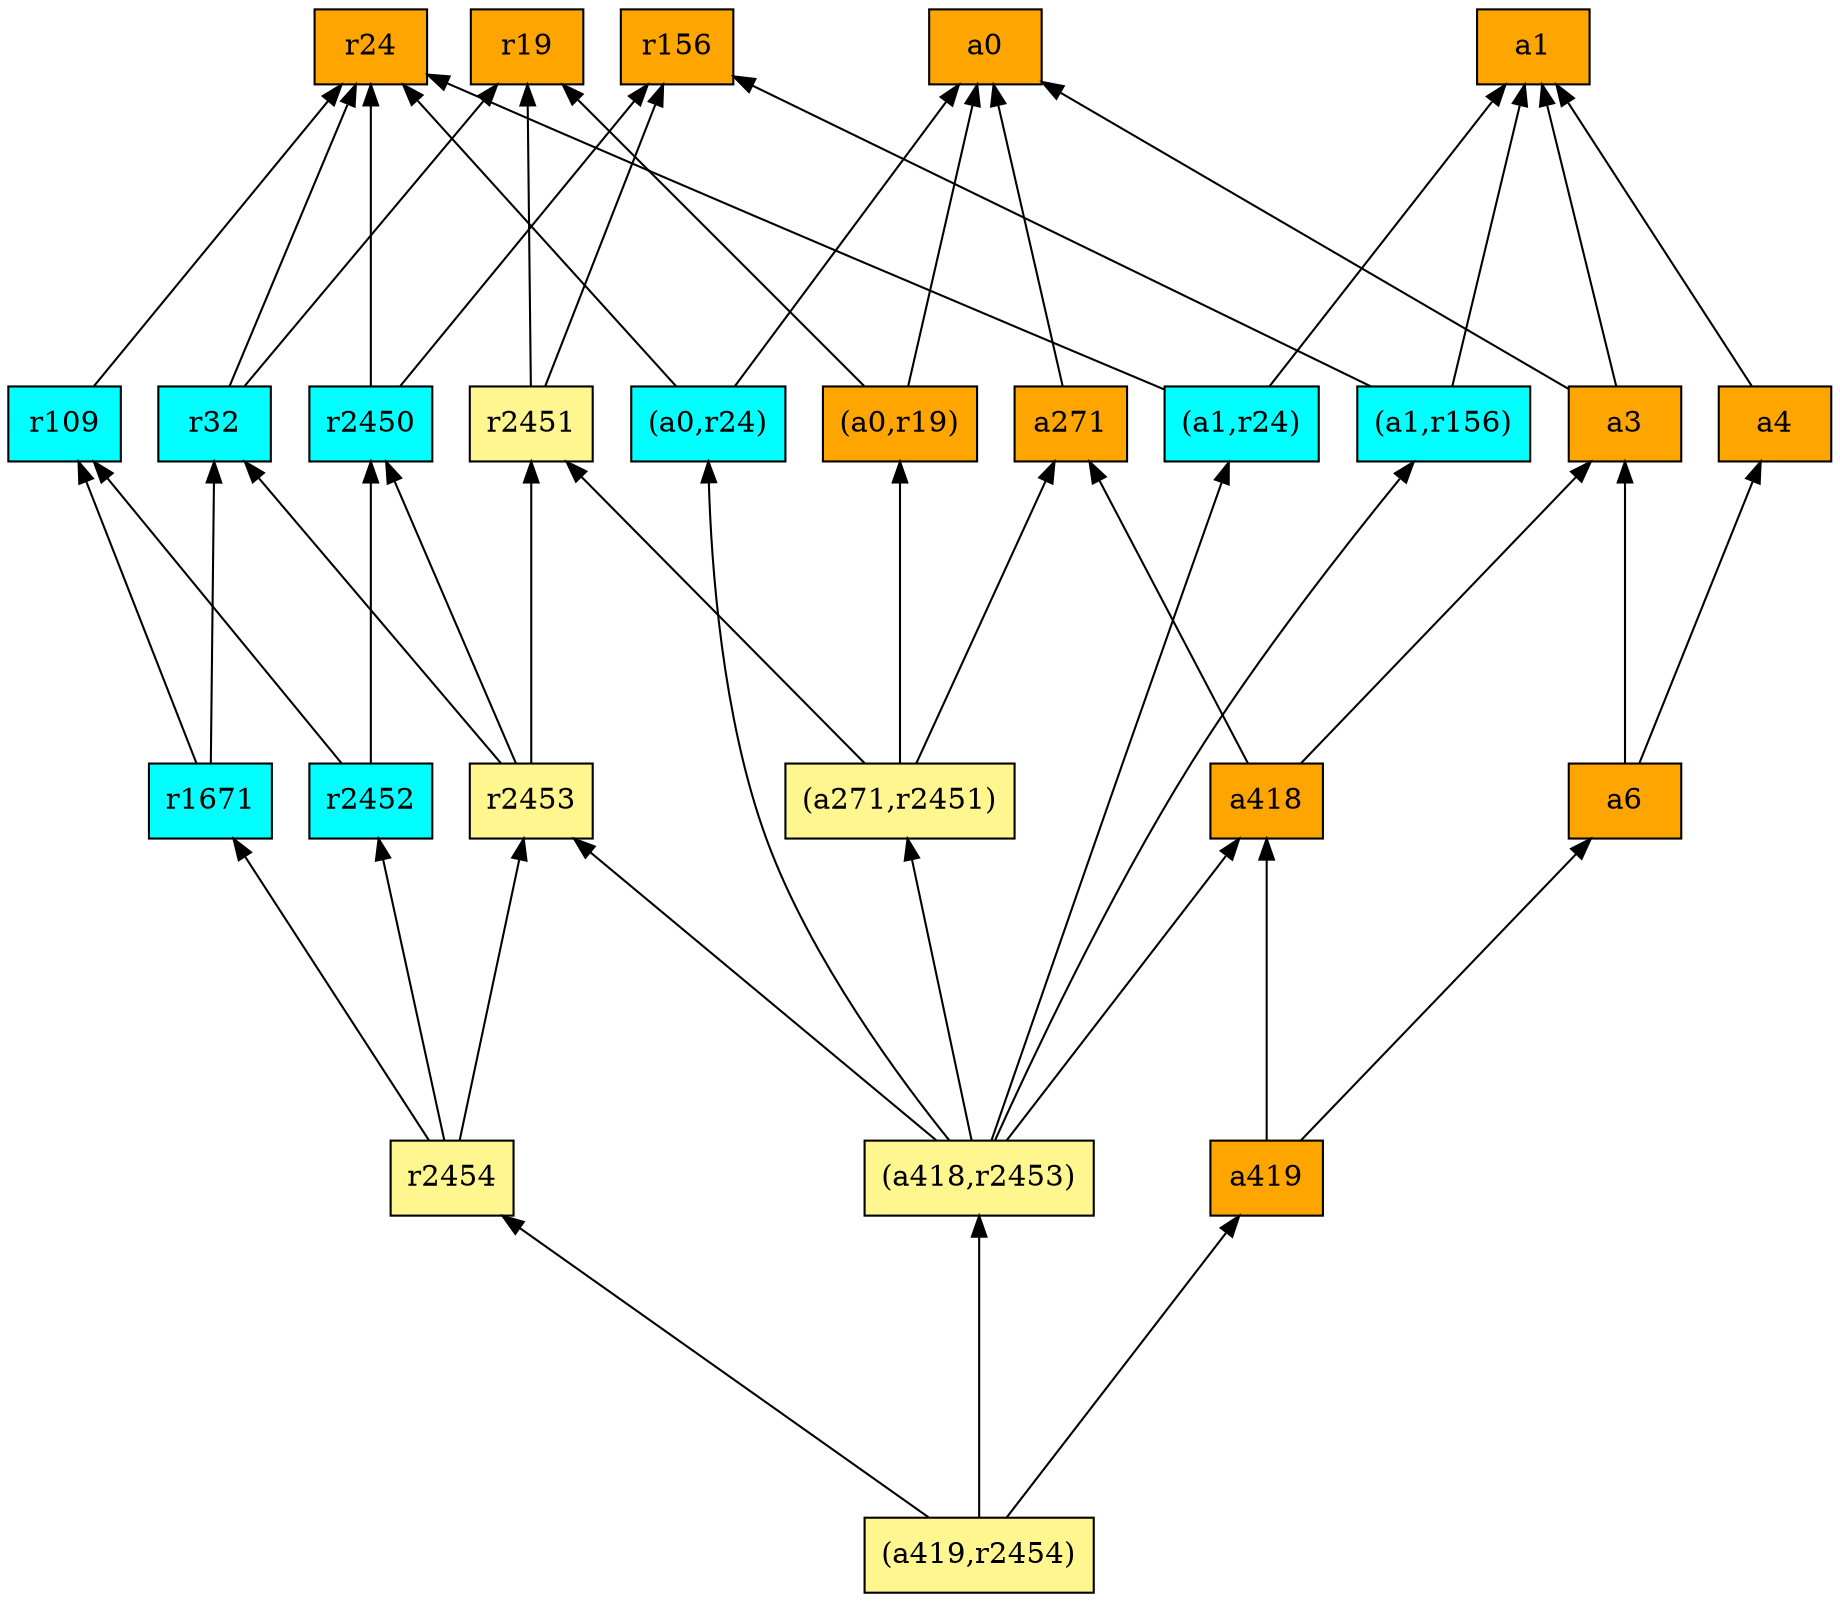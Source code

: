digraph G {
rankdir=BT;ranksep="2.0";
"r2453" [shape=record,fillcolor=khaki1,style=filled,label="{r2453}"];
"a3" [shape=record,fillcolor=orange,style=filled,label="{a3}"];
"r2451" [shape=record,fillcolor=khaki1,style=filled,label="{r2451}"];
"r2454" [shape=record,fillcolor=khaki1,style=filled,label="{r2454}"];
"(a1,r156)" [shape=record,fillcolor=cyan,style=filled,label="{(a1,r156)}"];
"r2450" [shape=record,fillcolor=cyan,style=filled,label="{r2450}"];
"r32" [shape=record,fillcolor=cyan,style=filled,label="{r32}"];
"(a271,r2451)" [shape=record,fillcolor=khaki1,style=filled,label="{(a271,r2451)}"];
"a419" [shape=record,fillcolor=orange,style=filled,label="{a419}"];
"a1" [shape=record,fillcolor=orange,style=filled,label="{a1}"];
"a271" [shape=record,fillcolor=orange,style=filled,label="{a271}"];
"(a0,r19)" [shape=record,fillcolor=orange,style=filled,label="{(a0,r19)}"];
"(a1,r24)" [shape=record,fillcolor=cyan,style=filled,label="{(a1,r24)}"];
"(a419,r2454)" [shape=record,fillcolor=khaki1,style=filled,label="{(a419,r2454)}"];
"r1671" [shape=record,fillcolor=cyan,style=filled,label="{r1671}"];
"a4" [shape=record,fillcolor=orange,style=filled,label="{a4}"];
"r24" [shape=record,fillcolor=orange,style=filled,label="{r24}"];
"r19" [shape=record,fillcolor=orange,style=filled,label="{r19}"];
"(a0,r24)" [shape=record,fillcolor=cyan,style=filled,label="{(a0,r24)}"];
"a6" [shape=record,fillcolor=orange,style=filled,label="{a6}"];
"(a418,r2453)" [shape=record,fillcolor=khaki1,style=filled,label="{(a418,r2453)}"];
"r109" [shape=record,fillcolor=cyan,style=filled,label="{r109}"];
"r156" [shape=record,fillcolor=orange,style=filled,label="{r156}"];
"r2452" [shape=record,fillcolor=cyan,style=filled,label="{r2452}"];
"a0" [shape=record,fillcolor=orange,style=filled,label="{a0}"];
"a418" [shape=record,fillcolor=orange,style=filled,label="{a418}"];
"r2453" -> "r2451"
"r2453" -> "r2450"
"r2453" -> "r32"
"a3" -> "a1"
"a3" -> "a0"
"r2451" -> "r19"
"r2451" -> "r156"
"r2454" -> "r2453"
"r2454" -> "r1671"
"r2454" -> "r2452"
"(a1,r156)" -> "a1"
"(a1,r156)" -> "r156"
"r2450" -> "r24"
"r2450" -> "r156"
"r32" -> "r24"
"r32" -> "r19"
"(a271,r2451)" -> "a271"
"(a271,r2451)" -> "r2451"
"(a271,r2451)" -> "(a0,r19)"
"a419" -> "a6"
"a419" -> "a418"
"a271" -> "a0"
"(a0,r19)" -> "a0"
"(a0,r19)" -> "r19"
"(a1,r24)" -> "a1"
"(a1,r24)" -> "r24"
"(a419,r2454)" -> "a419"
"(a419,r2454)" -> "r2454"
"(a419,r2454)" -> "(a418,r2453)"
"r1671" -> "r109"
"r1671" -> "r32"
"a4" -> "a1"
"(a0,r24)" -> "a0"
"(a0,r24)" -> "r24"
"a6" -> "a4"
"a6" -> "a3"
"(a418,r2453)" -> "(a1,r24)"
"(a418,r2453)" -> "r2453"
"(a418,r2453)" -> "(a0,r24)"
"(a418,r2453)" -> "(a1,r156)"
"(a418,r2453)" -> "a418"
"(a418,r2453)" -> "(a271,r2451)"
"r109" -> "r24"
"r2452" -> "r109"
"r2452" -> "r2450"
"a418" -> "a271"
"a418" -> "a3"
}